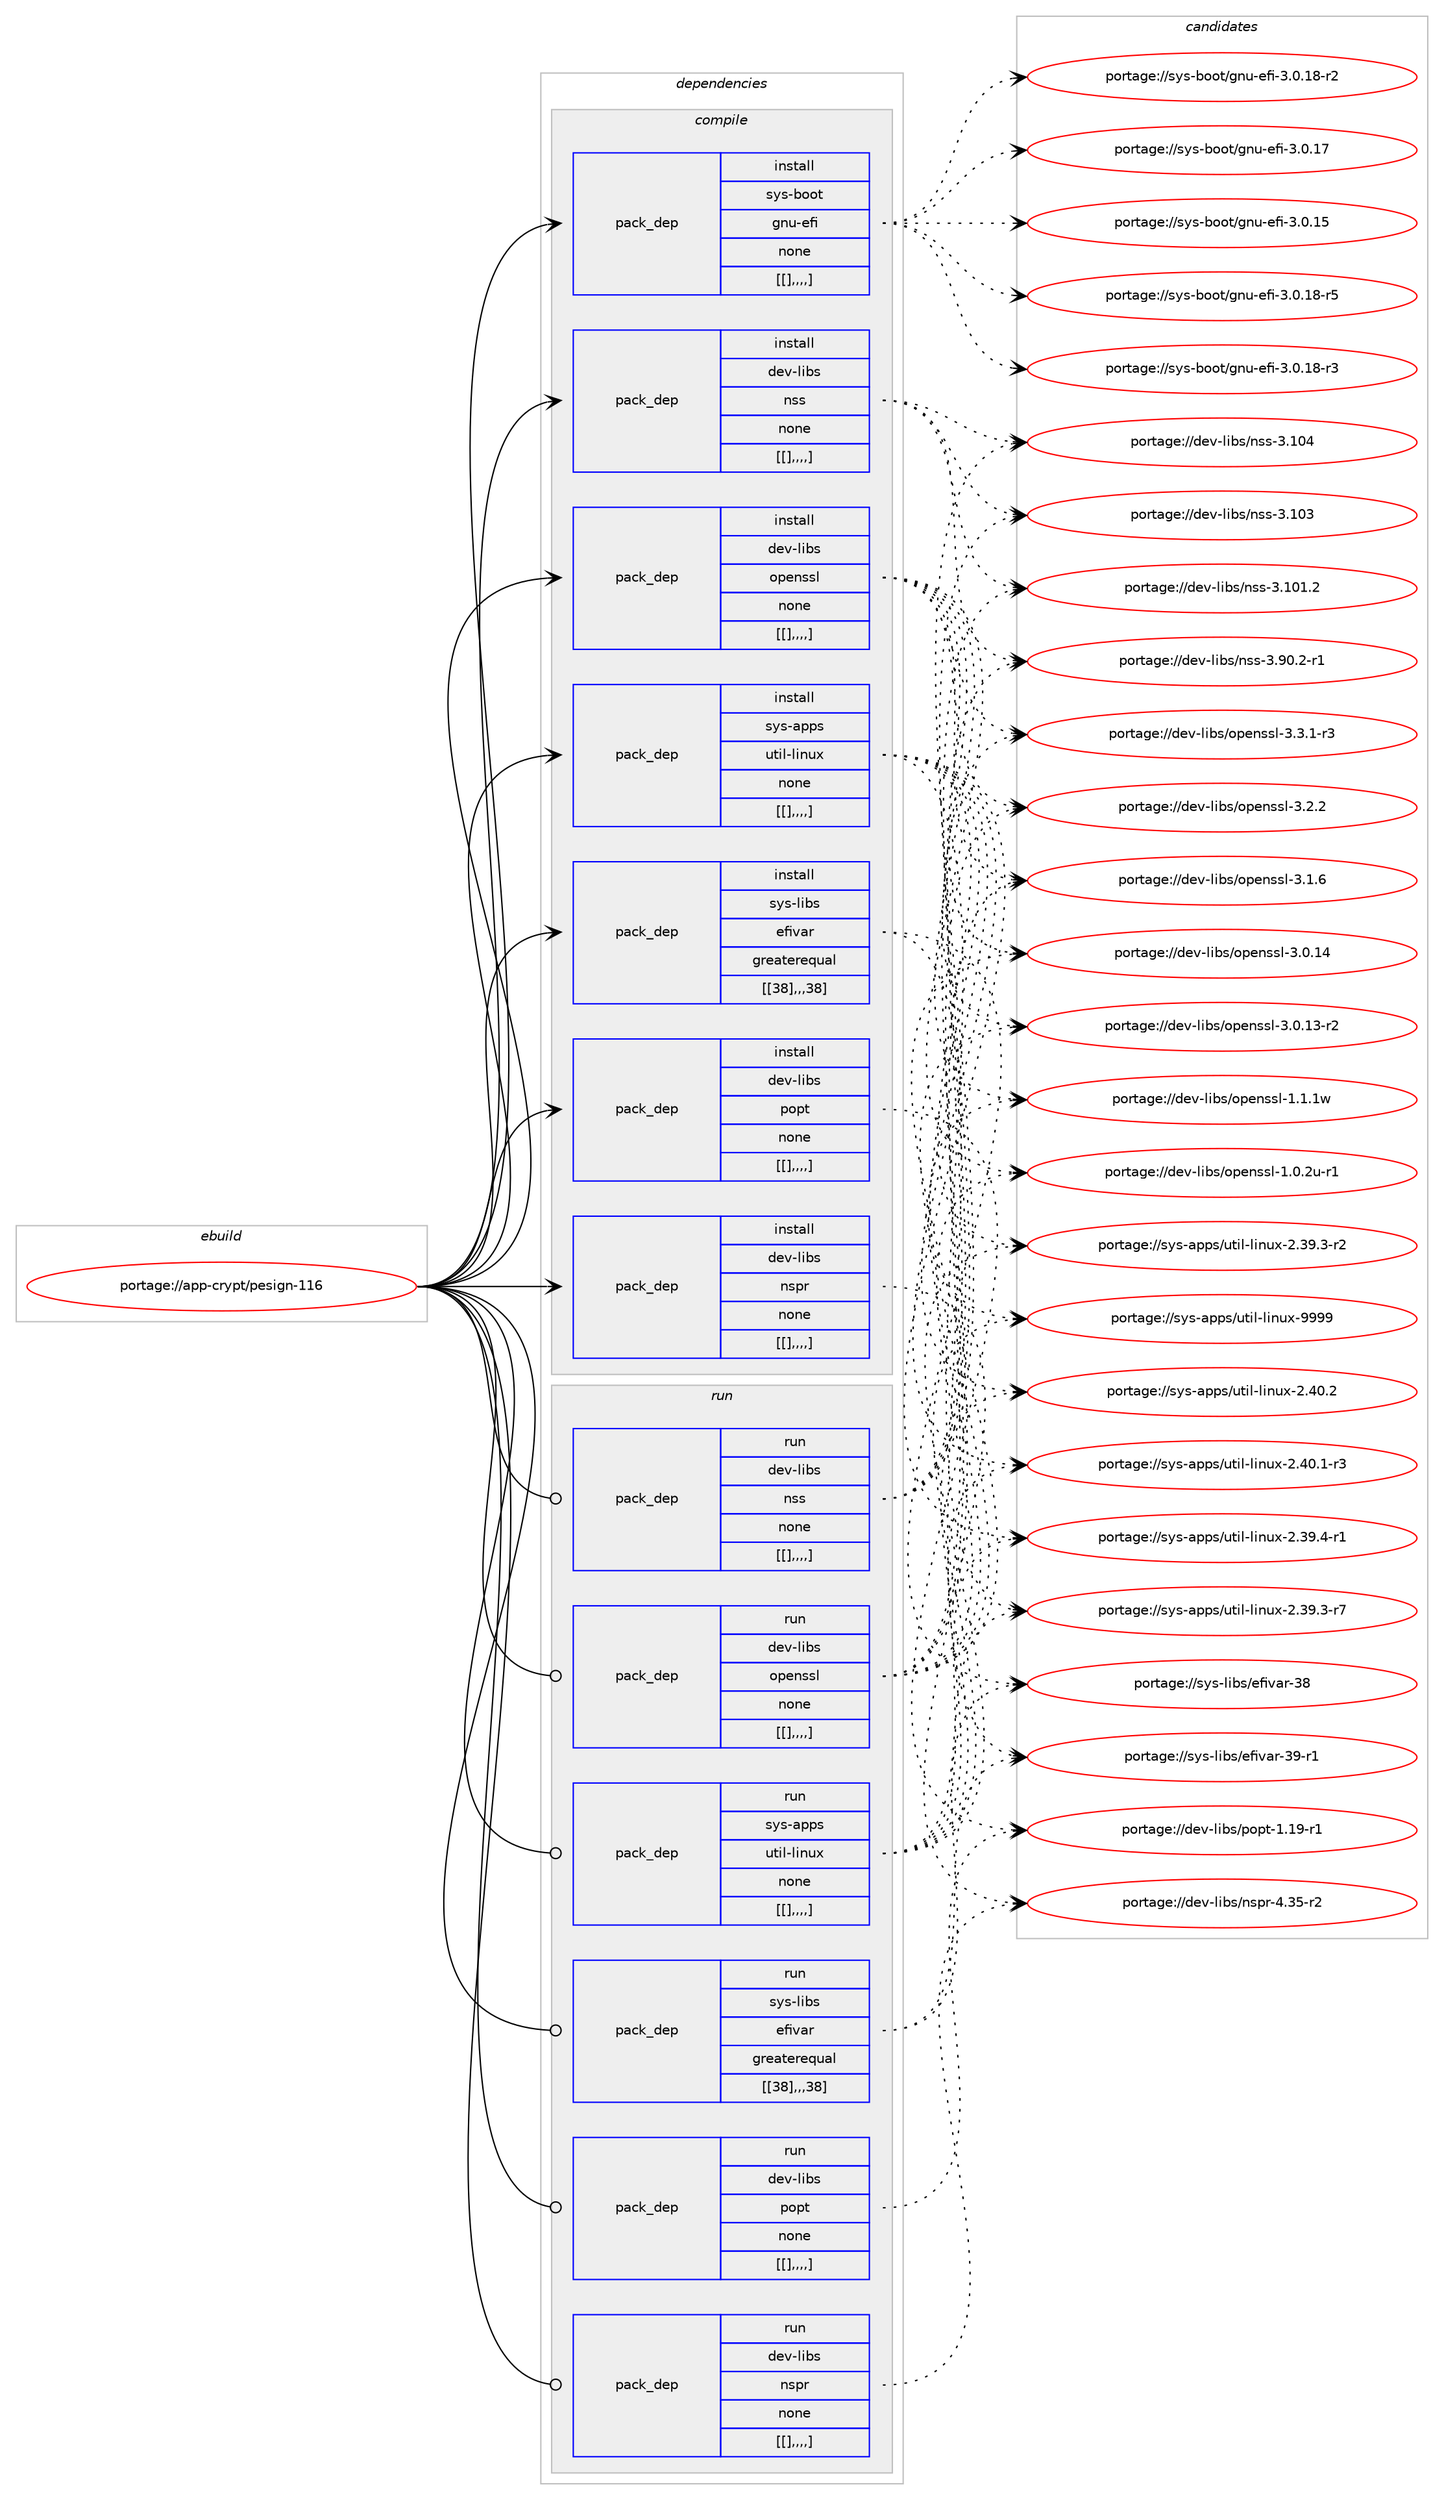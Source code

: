 digraph prolog {

# *************
# Graph options
# *************

newrank=true;
concentrate=true;
compound=true;
graph [rankdir=LR,fontname=Helvetica,fontsize=10,ranksep=1.5];#, ranksep=2.5, nodesep=0.2];
edge  [arrowhead=vee];
node  [fontname=Helvetica,fontsize=10];

# **********
# The ebuild
# **********

subgraph cluster_leftcol {
color=gray;
label=<<i>ebuild</i>>;
id [label="portage://app-crypt/pesign-116", color=red, width=4, href="../app-crypt/pesign-116.svg"];
}

# ****************
# The dependencies
# ****************

subgraph cluster_midcol {
color=gray;
label=<<i>dependencies</i>>;
subgraph cluster_compile {
fillcolor="#eeeeee";
style=filled;
label=<<i>compile</i>>;
subgraph pack10134 {
dependency13993 [label=<<TABLE BORDER="0" CELLBORDER="1" CELLSPACING="0" CELLPADDING="4" WIDTH="220"><TR><TD ROWSPAN="6" CELLPADDING="30">pack_dep</TD></TR><TR><TD WIDTH="110">install</TD></TR><TR><TD>dev-libs</TD></TR><TR><TD>nspr</TD></TR><TR><TD>none</TD></TR><TR><TD>[[],,,,]</TD></TR></TABLE>>, shape=none, color=blue];
}
id:e -> dependency13993:w [weight=20,style="solid",arrowhead="vee"];
subgraph pack10135 {
dependency13994 [label=<<TABLE BORDER="0" CELLBORDER="1" CELLSPACING="0" CELLPADDING="4" WIDTH="220"><TR><TD ROWSPAN="6" CELLPADDING="30">pack_dep</TD></TR><TR><TD WIDTH="110">install</TD></TR><TR><TD>dev-libs</TD></TR><TR><TD>nss</TD></TR><TR><TD>none</TD></TR><TR><TD>[[],,,,]</TD></TR></TABLE>>, shape=none, color=blue];
}
id:e -> dependency13994:w [weight=20,style="solid",arrowhead="vee"];
subgraph pack10136 {
dependency13995 [label=<<TABLE BORDER="0" CELLBORDER="1" CELLSPACING="0" CELLPADDING="4" WIDTH="220"><TR><TD ROWSPAN="6" CELLPADDING="30">pack_dep</TD></TR><TR><TD WIDTH="110">install</TD></TR><TR><TD>dev-libs</TD></TR><TR><TD>openssl</TD></TR><TR><TD>none</TD></TR><TR><TD>[[],,,,]</TD></TR></TABLE>>, shape=none, color=blue];
}
id:e -> dependency13995:w [weight=20,style="solid",arrowhead="vee"];
subgraph pack10137 {
dependency13996 [label=<<TABLE BORDER="0" CELLBORDER="1" CELLSPACING="0" CELLPADDING="4" WIDTH="220"><TR><TD ROWSPAN="6" CELLPADDING="30">pack_dep</TD></TR><TR><TD WIDTH="110">install</TD></TR><TR><TD>dev-libs</TD></TR><TR><TD>popt</TD></TR><TR><TD>none</TD></TR><TR><TD>[[],,,,]</TD></TR></TABLE>>, shape=none, color=blue];
}
id:e -> dependency13996:w [weight=20,style="solid",arrowhead="vee"];
subgraph pack10138 {
dependency13997 [label=<<TABLE BORDER="0" CELLBORDER="1" CELLSPACING="0" CELLPADDING="4" WIDTH="220"><TR><TD ROWSPAN="6" CELLPADDING="30">pack_dep</TD></TR><TR><TD WIDTH="110">install</TD></TR><TR><TD>sys-apps</TD></TR><TR><TD>util-linux</TD></TR><TR><TD>none</TD></TR><TR><TD>[[],,,,]</TD></TR></TABLE>>, shape=none, color=blue];
}
id:e -> dependency13997:w [weight=20,style="solid",arrowhead="vee"];
subgraph pack10139 {
dependency13998 [label=<<TABLE BORDER="0" CELLBORDER="1" CELLSPACING="0" CELLPADDING="4" WIDTH="220"><TR><TD ROWSPAN="6" CELLPADDING="30">pack_dep</TD></TR><TR><TD WIDTH="110">install</TD></TR><TR><TD>sys-boot</TD></TR><TR><TD>gnu-efi</TD></TR><TR><TD>none</TD></TR><TR><TD>[[],,,,]</TD></TR></TABLE>>, shape=none, color=blue];
}
id:e -> dependency13998:w [weight=20,style="solid",arrowhead="vee"];
subgraph pack10140 {
dependency13999 [label=<<TABLE BORDER="0" CELLBORDER="1" CELLSPACING="0" CELLPADDING="4" WIDTH="220"><TR><TD ROWSPAN="6" CELLPADDING="30">pack_dep</TD></TR><TR><TD WIDTH="110">install</TD></TR><TR><TD>sys-libs</TD></TR><TR><TD>efivar</TD></TR><TR><TD>greaterequal</TD></TR><TR><TD>[[38],,,38]</TD></TR></TABLE>>, shape=none, color=blue];
}
id:e -> dependency13999:w [weight=20,style="solid",arrowhead="vee"];
}
subgraph cluster_compileandrun {
fillcolor="#eeeeee";
style=filled;
label=<<i>compile and run</i>>;
}
subgraph cluster_run {
fillcolor="#eeeeee";
style=filled;
label=<<i>run</i>>;
subgraph pack10141 {
dependency14000 [label=<<TABLE BORDER="0" CELLBORDER="1" CELLSPACING="0" CELLPADDING="4" WIDTH="220"><TR><TD ROWSPAN="6" CELLPADDING="30">pack_dep</TD></TR><TR><TD WIDTH="110">run</TD></TR><TR><TD>dev-libs</TD></TR><TR><TD>nspr</TD></TR><TR><TD>none</TD></TR><TR><TD>[[],,,,]</TD></TR></TABLE>>, shape=none, color=blue];
}
id:e -> dependency14000:w [weight=20,style="solid",arrowhead="odot"];
subgraph pack10142 {
dependency14001 [label=<<TABLE BORDER="0" CELLBORDER="1" CELLSPACING="0" CELLPADDING="4" WIDTH="220"><TR><TD ROWSPAN="6" CELLPADDING="30">pack_dep</TD></TR><TR><TD WIDTH="110">run</TD></TR><TR><TD>dev-libs</TD></TR><TR><TD>nss</TD></TR><TR><TD>none</TD></TR><TR><TD>[[],,,,]</TD></TR></TABLE>>, shape=none, color=blue];
}
id:e -> dependency14001:w [weight=20,style="solid",arrowhead="odot"];
subgraph pack10143 {
dependency14002 [label=<<TABLE BORDER="0" CELLBORDER="1" CELLSPACING="0" CELLPADDING="4" WIDTH="220"><TR><TD ROWSPAN="6" CELLPADDING="30">pack_dep</TD></TR><TR><TD WIDTH="110">run</TD></TR><TR><TD>dev-libs</TD></TR><TR><TD>openssl</TD></TR><TR><TD>none</TD></TR><TR><TD>[[],,,,]</TD></TR></TABLE>>, shape=none, color=blue];
}
id:e -> dependency14002:w [weight=20,style="solid",arrowhead="odot"];
subgraph pack10144 {
dependency14003 [label=<<TABLE BORDER="0" CELLBORDER="1" CELLSPACING="0" CELLPADDING="4" WIDTH="220"><TR><TD ROWSPAN="6" CELLPADDING="30">pack_dep</TD></TR><TR><TD WIDTH="110">run</TD></TR><TR><TD>dev-libs</TD></TR><TR><TD>popt</TD></TR><TR><TD>none</TD></TR><TR><TD>[[],,,,]</TD></TR></TABLE>>, shape=none, color=blue];
}
id:e -> dependency14003:w [weight=20,style="solid",arrowhead="odot"];
subgraph pack10145 {
dependency14004 [label=<<TABLE BORDER="0" CELLBORDER="1" CELLSPACING="0" CELLPADDING="4" WIDTH="220"><TR><TD ROWSPAN="6" CELLPADDING="30">pack_dep</TD></TR><TR><TD WIDTH="110">run</TD></TR><TR><TD>sys-apps</TD></TR><TR><TD>util-linux</TD></TR><TR><TD>none</TD></TR><TR><TD>[[],,,,]</TD></TR></TABLE>>, shape=none, color=blue];
}
id:e -> dependency14004:w [weight=20,style="solid",arrowhead="odot"];
subgraph pack10146 {
dependency14005 [label=<<TABLE BORDER="0" CELLBORDER="1" CELLSPACING="0" CELLPADDING="4" WIDTH="220"><TR><TD ROWSPAN="6" CELLPADDING="30">pack_dep</TD></TR><TR><TD WIDTH="110">run</TD></TR><TR><TD>sys-libs</TD></TR><TR><TD>efivar</TD></TR><TR><TD>greaterequal</TD></TR><TR><TD>[[38],,,38]</TD></TR></TABLE>>, shape=none, color=blue];
}
id:e -> dependency14005:w [weight=20,style="solid",arrowhead="odot"];
}
}

# **************
# The candidates
# **************

subgraph cluster_choices {
rank=same;
color=gray;
label=<<i>candidates</i>>;

subgraph choice10134 {
color=black;
nodesep=1;
choice10010111845108105981154711011511211445524651534511450 [label="portage://dev-libs/nspr-4.35-r2", color=red, width=4,href="../dev-libs/nspr-4.35-r2.svg"];
dependency13993:e -> choice10010111845108105981154711011511211445524651534511450:w [style=dotted,weight="100"];
}
subgraph choice10135 {
color=black;
nodesep=1;
choice100101118451081059811547110115115455146494852 [label="portage://dev-libs/nss-3.104", color=red, width=4,href="../dev-libs/nss-3.104.svg"];
choice100101118451081059811547110115115455146494851 [label="portage://dev-libs/nss-3.103", color=red, width=4,href="../dev-libs/nss-3.103.svg"];
choice1001011184510810598115471101151154551464948494650 [label="portage://dev-libs/nss-3.101.2", color=red, width=4,href="../dev-libs/nss-3.101.2.svg"];
choice100101118451081059811547110115115455146574846504511449 [label="portage://dev-libs/nss-3.90.2-r1", color=red, width=4,href="../dev-libs/nss-3.90.2-r1.svg"];
dependency13994:e -> choice100101118451081059811547110115115455146494852:w [style=dotted,weight="100"];
dependency13994:e -> choice100101118451081059811547110115115455146494851:w [style=dotted,weight="100"];
dependency13994:e -> choice1001011184510810598115471101151154551464948494650:w [style=dotted,weight="100"];
dependency13994:e -> choice100101118451081059811547110115115455146574846504511449:w [style=dotted,weight="100"];
}
subgraph choice10136 {
color=black;
nodesep=1;
choice1001011184510810598115471111121011101151151084551465146494511451 [label="portage://dev-libs/openssl-3.3.1-r3", color=red, width=4,href="../dev-libs/openssl-3.3.1-r3.svg"];
choice100101118451081059811547111112101110115115108455146504650 [label="portage://dev-libs/openssl-3.2.2", color=red, width=4,href="../dev-libs/openssl-3.2.2.svg"];
choice100101118451081059811547111112101110115115108455146494654 [label="portage://dev-libs/openssl-3.1.6", color=red, width=4,href="../dev-libs/openssl-3.1.6.svg"];
choice10010111845108105981154711111210111011511510845514648464952 [label="portage://dev-libs/openssl-3.0.14", color=red, width=4,href="../dev-libs/openssl-3.0.14.svg"];
choice100101118451081059811547111112101110115115108455146484649514511450 [label="portage://dev-libs/openssl-3.0.13-r2", color=red, width=4,href="../dev-libs/openssl-3.0.13-r2.svg"];
choice100101118451081059811547111112101110115115108454946494649119 [label="portage://dev-libs/openssl-1.1.1w", color=red, width=4,href="../dev-libs/openssl-1.1.1w.svg"];
choice1001011184510810598115471111121011101151151084549464846501174511449 [label="portage://dev-libs/openssl-1.0.2u-r1", color=red, width=4,href="../dev-libs/openssl-1.0.2u-r1.svg"];
dependency13995:e -> choice1001011184510810598115471111121011101151151084551465146494511451:w [style=dotted,weight="100"];
dependency13995:e -> choice100101118451081059811547111112101110115115108455146504650:w [style=dotted,weight="100"];
dependency13995:e -> choice100101118451081059811547111112101110115115108455146494654:w [style=dotted,weight="100"];
dependency13995:e -> choice10010111845108105981154711111210111011511510845514648464952:w [style=dotted,weight="100"];
dependency13995:e -> choice100101118451081059811547111112101110115115108455146484649514511450:w [style=dotted,weight="100"];
dependency13995:e -> choice100101118451081059811547111112101110115115108454946494649119:w [style=dotted,weight="100"];
dependency13995:e -> choice1001011184510810598115471111121011101151151084549464846501174511449:w [style=dotted,weight="100"];
}
subgraph choice10137 {
color=black;
nodesep=1;
choice10010111845108105981154711211111211645494649574511449 [label="portage://dev-libs/popt-1.19-r1", color=red, width=4,href="../dev-libs/popt-1.19-r1.svg"];
dependency13996:e -> choice10010111845108105981154711211111211645494649574511449:w [style=dotted,weight="100"];
}
subgraph choice10138 {
color=black;
nodesep=1;
choice115121115459711211211547117116105108451081051101171204557575757 [label="portage://sys-apps/util-linux-9999", color=red, width=4,href="../sys-apps/util-linux-9999.svg"];
choice1151211154597112112115471171161051084510810511011712045504652484650 [label="portage://sys-apps/util-linux-2.40.2", color=red, width=4,href="../sys-apps/util-linux-2.40.2.svg"];
choice11512111545971121121154711711610510845108105110117120455046524846494511451 [label="portage://sys-apps/util-linux-2.40.1-r3", color=red, width=4,href="../sys-apps/util-linux-2.40.1-r3.svg"];
choice11512111545971121121154711711610510845108105110117120455046515746524511449 [label="portage://sys-apps/util-linux-2.39.4-r1", color=red, width=4,href="../sys-apps/util-linux-2.39.4-r1.svg"];
choice11512111545971121121154711711610510845108105110117120455046515746514511455 [label="portage://sys-apps/util-linux-2.39.3-r7", color=red, width=4,href="../sys-apps/util-linux-2.39.3-r7.svg"];
choice11512111545971121121154711711610510845108105110117120455046515746514511450 [label="portage://sys-apps/util-linux-2.39.3-r2", color=red, width=4,href="../sys-apps/util-linux-2.39.3-r2.svg"];
dependency13997:e -> choice115121115459711211211547117116105108451081051101171204557575757:w [style=dotted,weight="100"];
dependency13997:e -> choice1151211154597112112115471171161051084510810511011712045504652484650:w [style=dotted,weight="100"];
dependency13997:e -> choice11512111545971121121154711711610510845108105110117120455046524846494511451:w [style=dotted,weight="100"];
dependency13997:e -> choice11512111545971121121154711711610510845108105110117120455046515746524511449:w [style=dotted,weight="100"];
dependency13997:e -> choice11512111545971121121154711711610510845108105110117120455046515746514511455:w [style=dotted,weight="100"];
dependency13997:e -> choice11512111545971121121154711711610510845108105110117120455046515746514511450:w [style=dotted,weight="100"];
}
subgraph choice10139 {
color=black;
nodesep=1;
choice11512111545981111111164710311011745101102105455146484649564511453 [label="portage://sys-boot/gnu-efi-3.0.18-r5", color=red, width=4,href="../sys-boot/gnu-efi-3.0.18-r5.svg"];
choice11512111545981111111164710311011745101102105455146484649564511451 [label="portage://sys-boot/gnu-efi-3.0.18-r3", color=red, width=4,href="../sys-boot/gnu-efi-3.0.18-r3.svg"];
choice11512111545981111111164710311011745101102105455146484649564511450 [label="portage://sys-boot/gnu-efi-3.0.18-r2", color=red, width=4,href="../sys-boot/gnu-efi-3.0.18-r2.svg"];
choice1151211154598111111116471031101174510110210545514648464955 [label="portage://sys-boot/gnu-efi-3.0.17", color=red, width=4,href="../sys-boot/gnu-efi-3.0.17.svg"];
choice1151211154598111111116471031101174510110210545514648464953 [label="portage://sys-boot/gnu-efi-3.0.15", color=red, width=4,href="../sys-boot/gnu-efi-3.0.15.svg"];
dependency13998:e -> choice11512111545981111111164710311011745101102105455146484649564511453:w [style=dotted,weight="100"];
dependency13998:e -> choice11512111545981111111164710311011745101102105455146484649564511451:w [style=dotted,weight="100"];
dependency13998:e -> choice11512111545981111111164710311011745101102105455146484649564511450:w [style=dotted,weight="100"];
dependency13998:e -> choice1151211154598111111116471031101174510110210545514648464955:w [style=dotted,weight="100"];
dependency13998:e -> choice1151211154598111111116471031101174510110210545514648464953:w [style=dotted,weight="100"];
}
subgraph choice10140 {
color=black;
nodesep=1;
choice115121115451081059811547101102105118971144551574511449 [label="portage://sys-libs/efivar-39-r1", color=red, width=4,href="../sys-libs/efivar-39-r1.svg"];
choice11512111545108105981154710110210511897114455156 [label="portage://sys-libs/efivar-38", color=red, width=4,href="../sys-libs/efivar-38.svg"];
dependency13999:e -> choice115121115451081059811547101102105118971144551574511449:w [style=dotted,weight="100"];
dependency13999:e -> choice11512111545108105981154710110210511897114455156:w [style=dotted,weight="100"];
}
subgraph choice10141 {
color=black;
nodesep=1;
choice10010111845108105981154711011511211445524651534511450 [label="portage://dev-libs/nspr-4.35-r2", color=red, width=4,href="../dev-libs/nspr-4.35-r2.svg"];
dependency14000:e -> choice10010111845108105981154711011511211445524651534511450:w [style=dotted,weight="100"];
}
subgraph choice10142 {
color=black;
nodesep=1;
choice100101118451081059811547110115115455146494852 [label="portage://dev-libs/nss-3.104", color=red, width=4,href="../dev-libs/nss-3.104.svg"];
choice100101118451081059811547110115115455146494851 [label="portage://dev-libs/nss-3.103", color=red, width=4,href="../dev-libs/nss-3.103.svg"];
choice1001011184510810598115471101151154551464948494650 [label="portage://dev-libs/nss-3.101.2", color=red, width=4,href="../dev-libs/nss-3.101.2.svg"];
choice100101118451081059811547110115115455146574846504511449 [label="portage://dev-libs/nss-3.90.2-r1", color=red, width=4,href="../dev-libs/nss-3.90.2-r1.svg"];
dependency14001:e -> choice100101118451081059811547110115115455146494852:w [style=dotted,weight="100"];
dependency14001:e -> choice100101118451081059811547110115115455146494851:w [style=dotted,weight="100"];
dependency14001:e -> choice1001011184510810598115471101151154551464948494650:w [style=dotted,weight="100"];
dependency14001:e -> choice100101118451081059811547110115115455146574846504511449:w [style=dotted,weight="100"];
}
subgraph choice10143 {
color=black;
nodesep=1;
choice1001011184510810598115471111121011101151151084551465146494511451 [label="portage://dev-libs/openssl-3.3.1-r3", color=red, width=4,href="../dev-libs/openssl-3.3.1-r3.svg"];
choice100101118451081059811547111112101110115115108455146504650 [label="portage://dev-libs/openssl-3.2.2", color=red, width=4,href="../dev-libs/openssl-3.2.2.svg"];
choice100101118451081059811547111112101110115115108455146494654 [label="portage://dev-libs/openssl-3.1.6", color=red, width=4,href="../dev-libs/openssl-3.1.6.svg"];
choice10010111845108105981154711111210111011511510845514648464952 [label="portage://dev-libs/openssl-3.0.14", color=red, width=4,href="../dev-libs/openssl-3.0.14.svg"];
choice100101118451081059811547111112101110115115108455146484649514511450 [label="portage://dev-libs/openssl-3.0.13-r2", color=red, width=4,href="../dev-libs/openssl-3.0.13-r2.svg"];
choice100101118451081059811547111112101110115115108454946494649119 [label="portage://dev-libs/openssl-1.1.1w", color=red, width=4,href="../dev-libs/openssl-1.1.1w.svg"];
choice1001011184510810598115471111121011101151151084549464846501174511449 [label="portage://dev-libs/openssl-1.0.2u-r1", color=red, width=4,href="../dev-libs/openssl-1.0.2u-r1.svg"];
dependency14002:e -> choice1001011184510810598115471111121011101151151084551465146494511451:w [style=dotted,weight="100"];
dependency14002:e -> choice100101118451081059811547111112101110115115108455146504650:w [style=dotted,weight="100"];
dependency14002:e -> choice100101118451081059811547111112101110115115108455146494654:w [style=dotted,weight="100"];
dependency14002:e -> choice10010111845108105981154711111210111011511510845514648464952:w [style=dotted,weight="100"];
dependency14002:e -> choice100101118451081059811547111112101110115115108455146484649514511450:w [style=dotted,weight="100"];
dependency14002:e -> choice100101118451081059811547111112101110115115108454946494649119:w [style=dotted,weight="100"];
dependency14002:e -> choice1001011184510810598115471111121011101151151084549464846501174511449:w [style=dotted,weight="100"];
}
subgraph choice10144 {
color=black;
nodesep=1;
choice10010111845108105981154711211111211645494649574511449 [label="portage://dev-libs/popt-1.19-r1", color=red, width=4,href="../dev-libs/popt-1.19-r1.svg"];
dependency14003:e -> choice10010111845108105981154711211111211645494649574511449:w [style=dotted,weight="100"];
}
subgraph choice10145 {
color=black;
nodesep=1;
choice115121115459711211211547117116105108451081051101171204557575757 [label="portage://sys-apps/util-linux-9999", color=red, width=4,href="../sys-apps/util-linux-9999.svg"];
choice1151211154597112112115471171161051084510810511011712045504652484650 [label="portage://sys-apps/util-linux-2.40.2", color=red, width=4,href="../sys-apps/util-linux-2.40.2.svg"];
choice11512111545971121121154711711610510845108105110117120455046524846494511451 [label="portage://sys-apps/util-linux-2.40.1-r3", color=red, width=4,href="../sys-apps/util-linux-2.40.1-r3.svg"];
choice11512111545971121121154711711610510845108105110117120455046515746524511449 [label="portage://sys-apps/util-linux-2.39.4-r1", color=red, width=4,href="../sys-apps/util-linux-2.39.4-r1.svg"];
choice11512111545971121121154711711610510845108105110117120455046515746514511455 [label="portage://sys-apps/util-linux-2.39.3-r7", color=red, width=4,href="../sys-apps/util-linux-2.39.3-r7.svg"];
choice11512111545971121121154711711610510845108105110117120455046515746514511450 [label="portage://sys-apps/util-linux-2.39.3-r2", color=red, width=4,href="../sys-apps/util-linux-2.39.3-r2.svg"];
dependency14004:e -> choice115121115459711211211547117116105108451081051101171204557575757:w [style=dotted,weight="100"];
dependency14004:e -> choice1151211154597112112115471171161051084510810511011712045504652484650:w [style=dotted,weight="100"];
dependency14004:e -> choice11512111545971121121154711711610510845108105110117120455046524846494511451:w [style=dotted,weight="100"];
dependency14004:e -> choice11512111545971121121154711711610510845108105110117120455046515746524511449:w [style=dotted,weight="100"];
dependency14004:e -> choice11512111545971121121154711711610510845108105110117120455046515746514511455:w [style=dotted,weight="100"];
dependency14004:e -> choice11512111545971121121154711711610510845108105110117120455046515746514511450:w [style=dotted,weight="100"];
}
subgraph choice10146 {
color=black;
nodesep=1;
choice115121115451081059811547101102105118971144551574511449 [label="portage://sys-libs/efivar-39-r1", color=red, width=4,href="../sys-libs/efivar-39-r1.svg"];
choice11512111545108105981154710110210511897114455156 [label="portage://sys-libs/efivar-38", color=red, width=4,href="../sys-libs/efivar-38.svg"];
dependency14005:e -> choice115121115451081059811547101102105118971144551574511449:w [style=dotted,weight="100"];
dependency14005:e -> choice11512111545108105981154710110210511897114455156:w [style=dotted,weight="100"];
}
}

}
